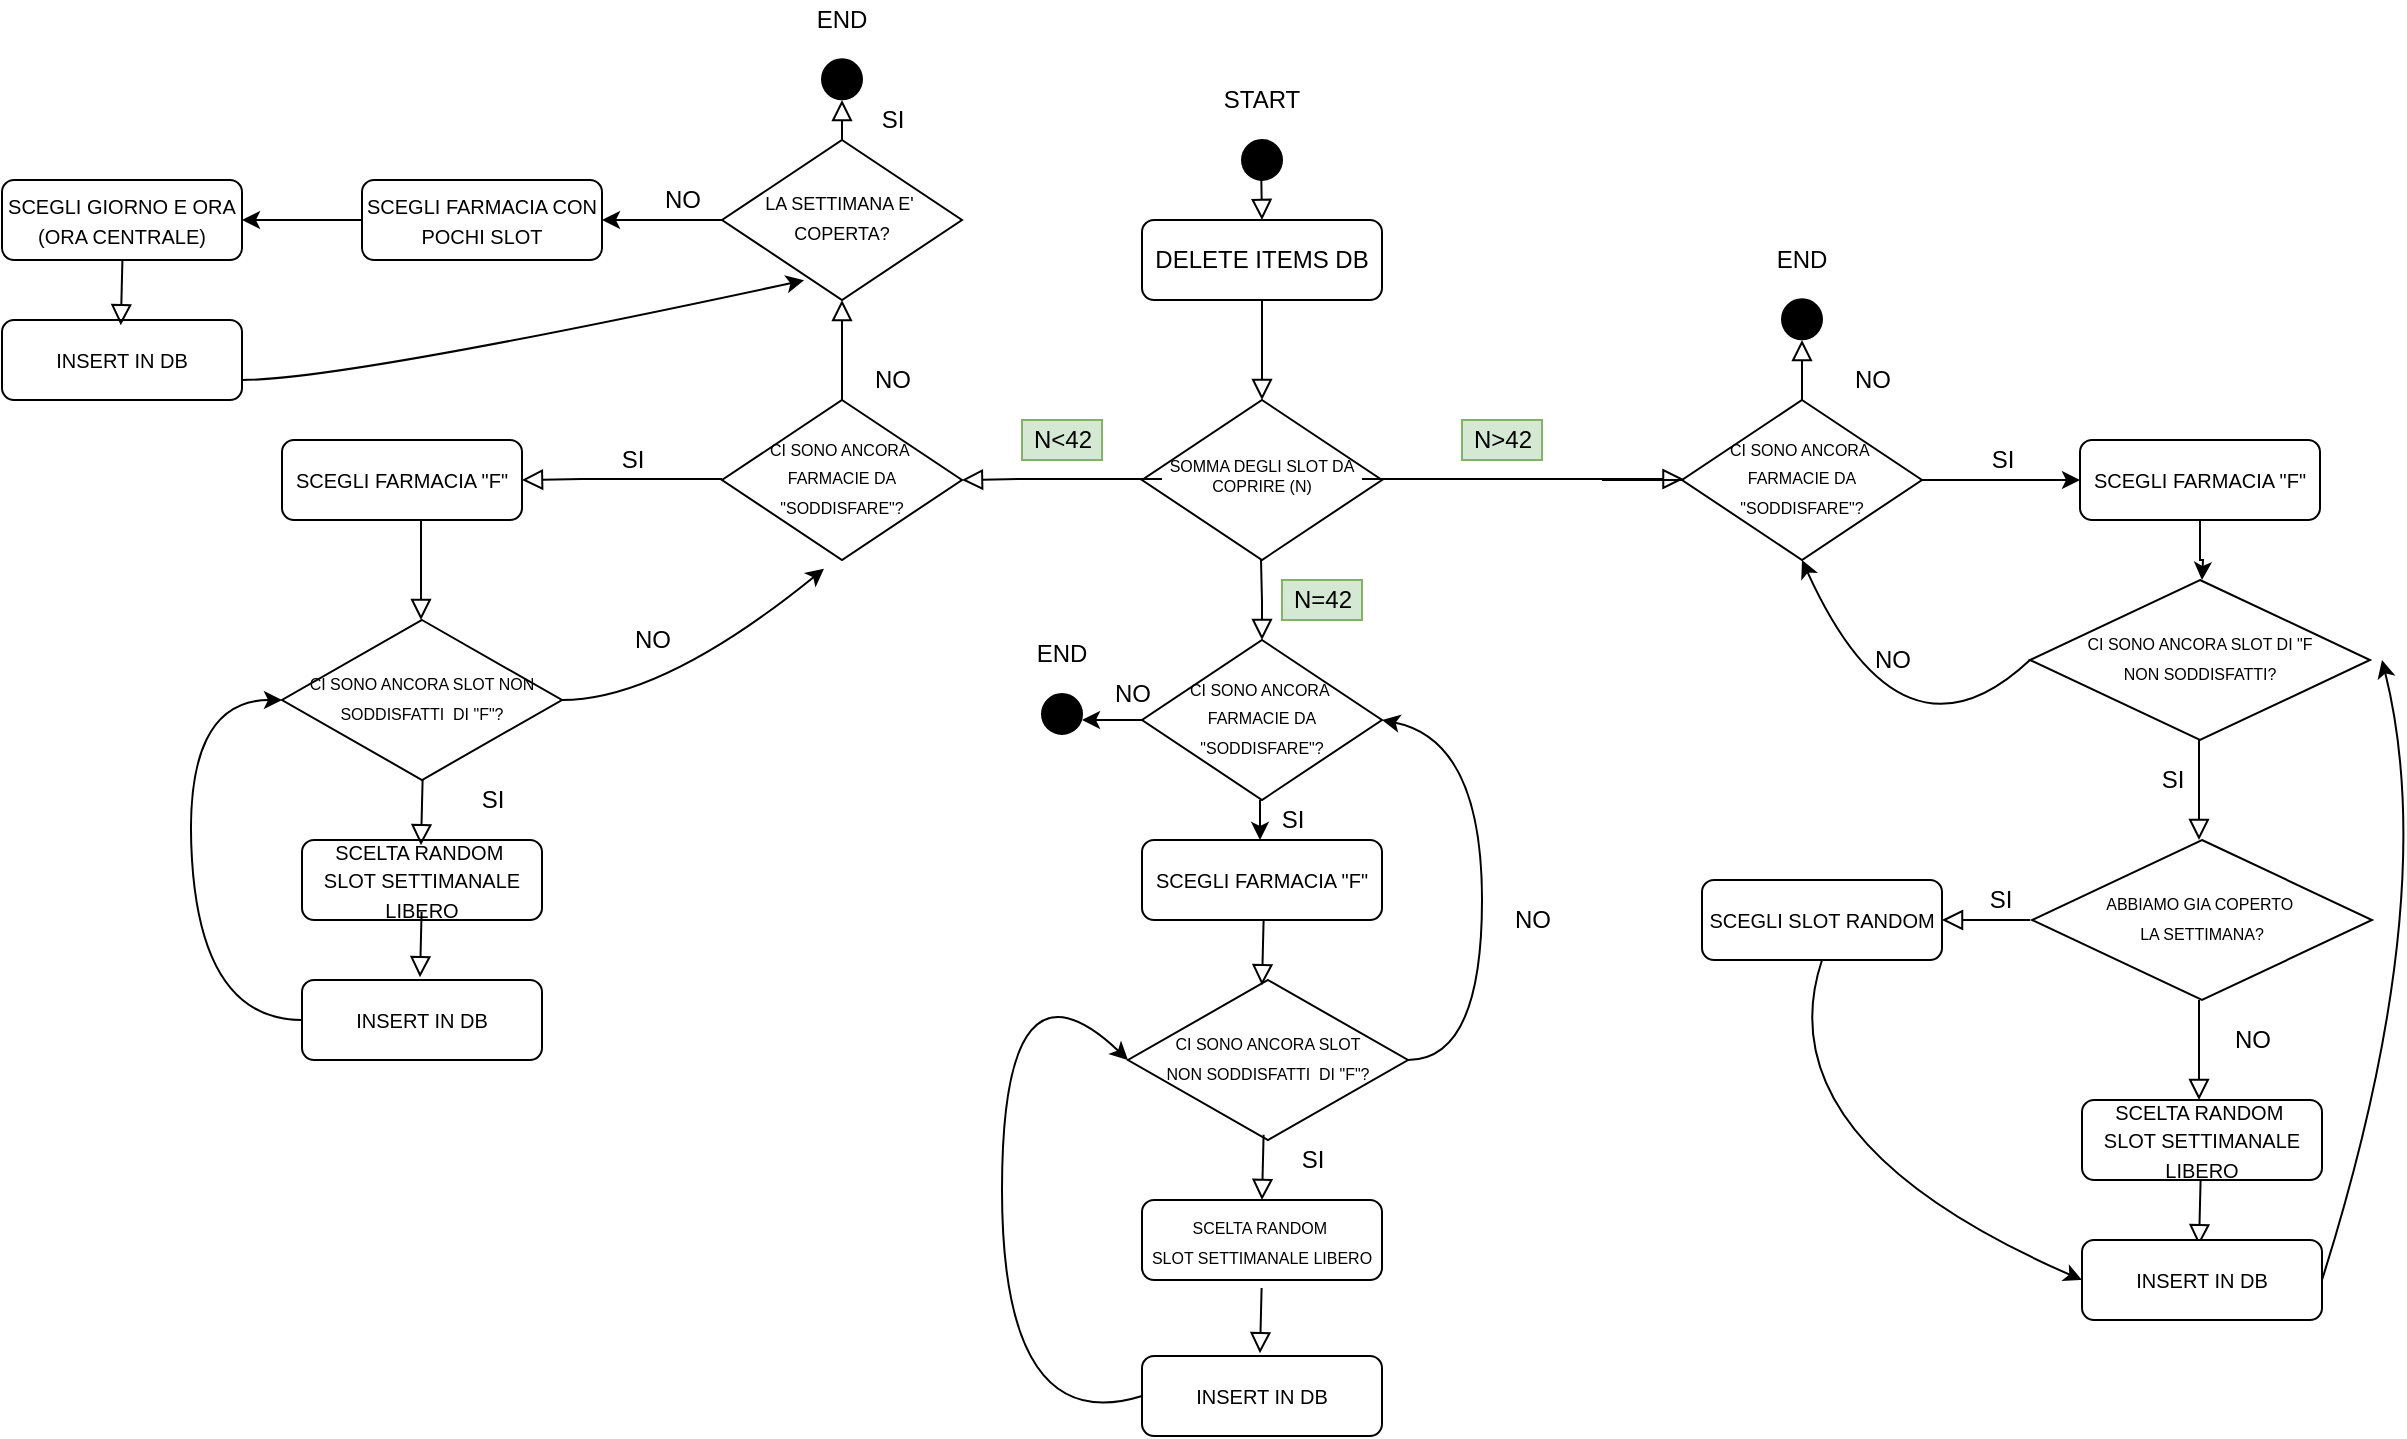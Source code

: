 <mxfile version="12.6.6" type="device"><diagram id="C5RBs43oDa-KdzZeNtuy" name="Page-1"><mxGraphModel dx="2274" dy="1871" grid="1" gridSize="10" guides="1" tooltips="1" connect="1" arrows="1" fold="1" page="1" pageScale="1" pageWidth="827" pageHeight="1169" math="0" shadow="0"><root><mxCell id="WIyWlLk6GJQsqaUBKTNV-0"/><mxCell id="WIyWlLk6GJQsqaUBKTNV-1" parent="WIyWlLk6GJQsqaUBKTNV-0"/><mxCell id="WIyWlLk6GJQsqaUBKTNV-2" value="" style="rounded=0;html=1;jettySize=auto;orthogonalLoop=1;fontSize=11;endArrow=block;endFill=0;endSize=8;strokeWidth=1;shadow=0;labelBackgroundColor=none;edgeStyle=orthogonalEdgeStyle;" parent="WIyWlLk6GJQsqaUBKTNV-1" source="WIyWlLk6GJQsqaUBKTNV-3" target="WIyWlLk6GJQsqaUBKTNV-6" edge="1"><mxGeometry relative="1" as="geometry"/></mxCell><mxCell id="WIyWlLk6GJQsqaUBKTNV-3" value="DELETE ITEMS DB" style="rounded=1;whiteSpace=wrap;html=1;fontSize=12;glass=0;strokeWidth=1;shadow=0;" parent="WIyWlLk6GJQsqaUBKTNV-1" vertex="1"><mxGeometry x="160" y="80" width="120" height="40" as="geometry"/></mxCell><mxCell id="WIyWlLk6GJQsqaUBKTNV-6" value="&lt;div style=&quot;font-size: 8px&quot;&gt;&lt;font style=&quot;font-size: 8px&quot;&gt;SOMMA DEGLI SLOT DA COPRIRE (N)&lt;/font&gt;&lt;/div&gt;" style="rhombus;whiteSpace=wrap;html=1;shadow=0;fontFamily=Helvetica;fontSize=12;align=center;strokeWidth=1;spacing=6;spacingTop=-4;" parent="WIyWlLk6GJQsqaUBKTNV-1" vertex="1"><mxGeometry x="160" y="170" width="120" height="80" as="geometry"/></mxCell><mxCell id="hpgA9pZ_cVR2Iztg95d0-1" value="" style="rounded=0;html=1;jettySize=auto;orthogonalLoop=1;fontSize=11;endArrow=block;endFill=0;endSize=8;strokeWidth=1;shadow=0;labelBackgroundColor=none;edgeStyle=orthogonalEdgeStyle;" parent="WIyWlLk6GJQsqaUBKTNV-1" edge="1"><mxGeometry relative="1" as="geometry"><mxPoint x="219.5" y="50" as="sourcePoint"/><mxPoint x="220" y="80" as="targetPoint"/></mxGeometry></mxCell><mxCell id="hpgA9pZ_cVR2Iztg95d0-7" value="N&amp;lt;42" style="text;html=1;align=center;verticalAlign=middle;resizable=0;points=[];autosize=1;fillColor=#d5e8d4;strokeColor=#82b366;" parent="WIyWlLk6GJQsqaUBKTNV-1" vertex="1"><mxGeometry x="100" y="180" width="40" height="20" as="geometry"/></mxCell><mxCell id="hpgA9pZ_cVR2Iztg95d0-9" value="" style="rounded=0;html=1;jettySize=auto;orthogonalLoop=1;fontSize=11;endArrow=block;endFill=0;endSize=8;strokeWidth=1;shadow=0;labelBackgroundColor=none;edgeStyle=orthogonalEdgeStyle;" parent="WIyWlLk6GJQsqaUBKTNV-1" edge="1" source="hpgA9pZ_cVR2Iztg95d0-41"><mxGeometry relative="1" as="geometry"><mxPoint x="270" y="209.5" as="sourcePoint"/><mxPoint x="510" y="210" as="targetPoint"/><Array as="points"><mxPoint x="390" y="210"/><mxPoint x="390" y="210"/></Array></mxGeometry></mxCell><mxCell id="hpgA9pZ_cVR2Iztg95d0-10" value="N&amp;gt;42" style="text;html=1;align=center;verticalAlign=middle;resizable=0;points=[];autosize=1;fillColor=#d5e8d4;strokeColor=#82b366;" parent="WIyWlLk6GJQsqaUBKTNV-1" vertex="1"><mxGeometry x="320" y="180" width="40" height="20" as="geometry"/></mxCell><mxCell id="hpgA9pZ_cVR2Iztg95d0-11" value="N=42" style="text;html=1;align=center;verticalAlign=middle;resizable=0;points=[];autosize=1;fillColor=#d5e8d4;strokeColor=#82b366;" parent="WIyWlLk6GJQsqaUBKTNV-1" vertex="1"><mxGeometry x="230" y="260" width="40" height="20" as="geometry"/></mxCell><mxCell id="hpgA9pZ_cVR2Iztg95d0-12" value="" style="rounded=0;html=1;jettySize=auto;orthogonalLoop=1;fontSize=11;endArrow=block;endFill=0;endSize=8;strokeWidth=1;shadow=0;labelBackgroundColor=none;edgeStyle=orthogonalEdgeStyle;entryX=0.5;entryY=0;entryDx=0;entryDy=0;" parent="WIyWlLk6GJQsqaUBKTNV-1" target="hpgA9pZ_cVR2Iztg95d0-13" edge="1"><mxGeometry relative="1" as="geometry"><mxPoint x="219.5" y="250" as="sourcePoint"/><mxPoint x="218.7" y="282.64" as="targetPoint"/></mxGeometry></mxCell><mxCell id="hpgA9pZ_cVR2Iztg95d0-111" value="" style="edgeStyle=orthogonalEdgeStyle;rounded=0;orthogonalLoop=1;jettySize=auto;html=1;" parent="WIyWlLk6GJQsqaUBKTNV-1" source="hpgA9pZ_cVR2Iztg95d0-13" edge="1"><mxGeometry relative="1" as="geometry"><mxPoint x="130" y="330" as="targetPoint"/></mxGeometry></mxCell><mxCell id="hpgA9pZ_cVR2Iztg95d0-13" value="&lt;font style=&quot;font-size: 8px&quot;&gt;CI SONO ANCORA&amp;nbsp;&lt;br&gt;FARMACIE DA &quot;SODDISFARE&quot;?&lt;br&gt;&lt;/font&gt;" style="rhombus;whiteSpace=wrap;html=1;shadow=0;fontFamily=Helvetica;fontSize=12;align=center;strokeWidth=1;spacing=6;spacingTop=-4;" parent="WIyWlLk6GJQsqaUBKTNV-1" vertex="1"><mxGeometry x="160" y="290" width="120" height="80" as="geometry"/></mxCell><mxCell id="hpgA9pZ_cVR2Iztg95d0-16" value="&lt;div&gt;&lt;font style=&quot;font-size: 8px&quot;&gt;CI SONO ANCORA SLOT&lt;/font&gt;&lt;/div&gt;&lt;div&gt;&lt;font style=&quot;font-size: 8px&quot;&gt; NON SODDISFATTI&amp;nbsp; DI &quot;F&quot;?&lt;/font&gt;&lt;/div&gt;" style="rhombus;whiteSpace=wrap;html=1;shadow=0;fontFamily=Helvetica;fontSize=12;align=center;strokeWidth=1;spacing=6;spacingTop=-4;" parent="WIyWlLk6GJQsqaUBKTNV-1" vertex="1"><mxGeometry x="153" y="460" width="140" height="80" as="geometry"/></mxCell><mxCell id="hpgA9pZ_cVR2Iztg95d0-18" value="&lt;font style=&quot;font-size: 8px&quot;&gt;SCELTA RANDOM&amp;nbsp;&lt;br&gt;SLOT SETTIMANALE LIBERO&lt;/font&gt;" style="rounded=1;whiteSpace=wrap;html=1;fontSize=12;glass=0;strokeWidth=1;shadow=0;" parent="WIyWlLk6GJQsqaUBKTNV-1" vertex="1"><mxGeometry x="160" y="570" width="120" height="40" as="geometry"/></mxCell><mxCell id="hpgA9pZ_cVR2Iztg95d0-20" value="" style="rounded=0;html=1;jettySize=auto;orthogonalLoop=1;fontSize=11;endArrow=block;endFill=0;endSize=8;strokeWidth=1;shadow=0;labelBackgroundColor=none;edgeStyle=orthogonalEdgeStyle;entryX=0.487;entryY=-0.092;entryDx=0;entryDy=0;entryPerimeter=0;" parent="WIyWlLk6GJQsqaUBKTNV-1" edge="1"><mxGeometry relative="1" as="geometry"><mxPoint x="220.8" y="430" as="sourcePoint"/><mxPoint x="220.0" y="462.64" as="targetPoint"/></mxGeometry></mxCell><mxCell id="hpgA9pZ_cVR2Iztg95d0-23" value="" style="rounded=0;html=1;jettySize=auto;orthogonalLoop=1;fontSize=11;endArrow=block;endFill=0;endSize=8;strokeWidth=1;shadow=0;labelBackgroundColor=none;edgeStyle=orthogonalEdgeStyle;entryX=0.487;entryY=-0.092;entryDx=0;entryDy=0;entryPerimeter=0;" parent="WIyWlLk6GJQsqaUBKTNV-1" edge="1"><mxGeometry relative="1" as="geometry"><mxPoint x="220.8" y="537.36" as="sourcePoint"/><mxPoint x="220" y="570" as="targetPoint"/></mxGeometry></mxCell><mxCell id="hpgA9pZ_cVR2Iztg95d0-24" value="" style="curved=1;endArrow=classic;html=1;entryX=0;entryY=0.5;entryDx=0;entryDy=0;exitX=0;exitY=0.5;exitDx=0;exitDy=0;" parent="WIyWlLk6GJQsqaUBKTNV-1" source="hpgA9pZ_cVR2Iztg95d0-26" target="hpgA9pZ_cVR2Iztg95d0-16" edge="1"><mxGeometry width="50" height="50" relative="1" as="geometry"><mxPoint x="80" y="630" as="sourcePoint"/><mxPoint x="-40" y="690" as="targetPoint"/><Array as="points"><mxPoint x="90" y="690"/><mxPoint x="90" y="440"/></Array></mxGeometry></mxCell><mxCell id="hpgA9pZ_cVR2Iztg95d0-25" value="" style="rounded=0;html=1;jettySize=auto;orthogonalLoop=1;fontSize=11;endArrow=block;endFill=0;endSize=8;strokeWidth=1;shadow=0;labelBackgroundColor=none;edgeStyle=orthogonalEdgeStyle;entryX=0.487;entryY=-0.092;entryDx=0;entryDy=0;entryPerimeter=0;" parent="WIyWlLk6GJQsqaUBKTNV-1" edge="1"><mxGeometry relative="1" as="geometry"><mxPoint x="219.8" y="614" as="sourcePoint"/><mxPoint x="219" y="646.64" as="targetPoint"/></mxGeometry></mxCell><mxCell id="hpgA9pZ_cVR2Iztg95d0-26" value="&lt;font style=&quot;font-size: 10px&quot;&gt;INSERT IN DB&lt;/font&gt;" style="rounded=1;whiteSpace=wrap;html=1;fontSize=12;glass=0;strokeWidth=1;shadow=0;" parent="WIyWlLk6GJQsqaUBKTNV-1" vertex="1"><mxGeometry x="160" y="648" width="120" height="40" as="geometry"/></mxCell><mxCell id="hpgA9pZ_cVR2Iztg95d0-29" value="SI" style="text;html=1;align=center;verticalAlign=middle;resizable=0;points=[];autosize=1;" parent="WIyWlLk6GJQsqaUBKTNV-1" vertex="1"><mxGeometry x="230" y="540" width="30" height="20" as="geometry"/></mxCell><mxCell id="hpgA9pZ_cVR2Iztg95d0-32" value="SI" style="text;html=1;align=center;verticalAlign=middle;resizable=0;points=[];autosize=1;" parent="WIyWlLk6GJQsqaUBKTNV-1" vertex="1"><mxGeometry x="220" y="370" width="30" height="20" as="geometry"/></mxCell><mxCell id="hpgA9pZ_cVR2Iztg95d0-33" value="" style="curved=1;endArrow=classic;html=1;entryX=1;entryY=0.5;entryDx=0;entryDy=0;exitX=1;exitY=0.5;exitDx=0;exitDy=0;" parent="WIyWlLk6GJQsqaUBKTNV-1" source="hpgA9pZ_cVR2Iztg95d0-16" target="hpgA9pZ_cVR2Iztg95d0-13" edge="1"><mxGeometry width="50" height="50" relative="1" as="geometry"><mxPoint x="265" y="440" as="sourcePoint"/><mxPoint x="315" y="390" as="targetPoint"/><Array as="points"><mxPoint x="330" y="500"/><mxPoint x="330" y="340"/></Array></mxGeometry></mxCell><mxCell id="hpgA9pZ_cVR2Iztg95d0-34" value="NO" style="text;html=1;align=center;verticalAlign=middle;resizable=0;points=[];autosize=1;" parent="WIyWlLk6GJQsqaUBKTNV-1" vertex="1"><mxGeometry x="340" y="420" width="30" height="20" as="geometry"/></mxCell><mxCell id="hpgA9pZ_cVR2Iztg95d0-44" value="&lt;font style=&quot;font-size: 10px&quot;&gt;SCEGLI FARMACIA &quot;F&quot;&lt;/font&gt;" style="rounded=1;whiteSpace=wrap;html=1;fontSize=12;glass=0;strokeWidth=1;shadow=0;" parent="WIyWlLk6GJQsqaUBKTNV-1" vertex="1"><mxGeometry x="160" y="390" width="120" height="40" as="geometry"/></mxCell><mxCell id="hpgA9pZ_cVR2Iztg95d0-46" value="" style="edgeStyle=orthogonalEdgeStyle;rounded=0;orthogonalLoop=1;jettySize=auto;html=1;" parent="WIyWlLk6GJQsqaUBKTNV-1" edge="1"><mxGeometry relative="1" as="geometry"><mxPoint x="219" y="370" as="sourcePoint"/><mxPoint x="219" y="390" as="targetPoint"/></mxGeometry></mxCell><mxCell id="hpgA9pZ_cVR2Iztg95d0-48" value="" style="edgeStyle=orthogonalEdgeStyle;rounded=0;orthogonalLoop=1;jettySize=auto;html=1;" parent="WIyWlLk6GJQsqaUBKTNV-1" source="hpgA9pZ_cVR2Iztg95d0-49" edge="1"><mxGeometry relative="1" as="geometry"><mxPoint x="690" y="260" as="targetPoint"/></mxGeometry></mxCell><mxCell id="hpgA9pZ_cVR2Iztg95d0-49" value="&lt;font style=&quot;font-size: 10px&quot;&gt;SCEGLI FARMACIA &quot;F&quot;&lt;/font&gt;" style="rounded=1;whiteSpace=wrap;html=1;fontSize=12;glass=0;strokeWidth=1;shadow=0;" parent="WIyWlLk6GJQsqaUBKTNV-1" vertex="1"><mxGeometry x="629" y="190" width="120" height="40" as="geometry"/></mxCell><mxCell id="hpgA9pZ_cVR2Iztg95d0-50" value="&lt;font style=&quot;font-size: 8px&quot;&gt;CI SONO ANCORA SLOT DI &quot;F&lt;br&gt;NON SODDISFATTI?&lt;br&gt;&lt;/font&gt;" style="rhombus;whiteSpace=wrap;html=1;shadow=0;fontFamily=Helvetica;fontSize=12;align=center;strokeWidth=1;spacing=6;spacingTop=-4;" parent="WIyWlLk6GJQsqaUBKTNV-1" vertex="1"><mxGeometry x="604" y="260" width="170" height="80" as="geometry"/></mxCell><mxCell id="hpgA9pZ_cVR2Iztg95d0-51" value="NO" style="text;html=1;align=center;verticalAlign=middle;resizable=0;points=[];autosize=1;" parent="WIyWlLk6GJQsqaUBKTNV-1" vertex="1"><mxGeometry x="510" y="150" width="30" height="20" as="geometry"/></mxCell><mxCell id="hpgA9pZ_cVR2Iztg95d0-53" value="" style="rounded=0;html=1;jettySize=auto;orthogonalLoop=1;fontSize=11;endArrow=block;endFill=0;endSize=8;strokeWidth=1;shadow=0;labelBackgroundColor=none;edgeStyle=orthogonalEdgeStyle;entryX=0.5;entryY=1;entryDx=0;entryDy=0;" parent="WIyWlLk6GJQsqaUBKTNV-1" edge="1"><mxGeometry relative="1" as="geometry"><mxPoint x="490" y="170" as="sourcePoint"/><mxPoint x="490.0" y="140" as="targetPoint"/></mxGeometry></mxCell><mxCell id="hpgA9pZ_cVR2Iztg95d0-57" value="&lt;span style=&quot;color: rgba(0 , 0 , 0 , 0) ; font-family: monospace ; font-size: 0px&quot;&gt;%3CmxGraphModel%3E%3Croot%3E%3CmxCell%20id%3D%220%22%2F%3E%3CmxCell%20id%3D%221%22%20parent%3D%220%22%2F%3E%3CmxCell%20id%3D%222%22%20value%3D%22%22%20style%3D%22rounded%3D0%3Bhtml%3D1%3BjettySize%3Dauto%3BorthogonalLoop%3D1%3BfontSize%3D11%3BendArrow%3Dblock%3BendFill%3D0%3BendSize%3D8%3BstrokeWidth%3D1%3Bshadow%3D0%3BlabelBackgroundColor%3Dnone%3BedgeStyle%3DorthogonalEdgeStyle%3B%22%20edge%3D%221%22%20parent%3D%221%22%3E%3CmxGeometry%20relative%3D%221%22%20as%3D%22geometry%22%3E%3CmxPoint%20x%3D%22220%22%20y%3D%22120%22%20as%3D%22sourcePoint%22%2F%3E%3CmxPoint%20x%3D%22220%22%20y%3D%22170%22%20as%3D%22targetPoint%22%2F%3E%3C%2FmxGeometry%3E%3C%2FmxCell%3E%3C%2Froot%3E%3C%2FmxGraphModel%3E&lt;/span&gt;" style="text;html=1;align=center;verticalAlign=middle;resizable=0;points=[];autosize=1;" parent="WIyWlLk6GJQsqaUBKTNV-1" vertex="1"><mxGeometry x="415" y="317" width="20" height="20" as="geometry"/></mxCell><mxCell id="hpgA9pZ_cVR2Iztg95d0-58" value="" style="rounded=0;html=1;jettySize=auto;orthogonalLoop=1;fontSize=11;endArrow=block;endFill=0;endSize=8;strokeWidth=1;shadow=0;labelBackgroundColor=none;edgeStyle=orthogonalEdgeStyle;" parent="WIyWlLk6GJQsqaUBKTNV-1" edge="1"><mxGeometry relative="1" as="geometry"><mxPoint x="688.5" y="340" as="sourcePoint"/><mxPoint x="688.5" y="390" as="targetPoint"/></mxGeometry></mxCell><mxCell id="hpgA9pZ_cVR2Iztg95d0-59" value="" style="curved=1;endArrow=classic;html=1;exitX=0;exitY=0.5;exitDx=0;exitDy=0;entryX=0.5;entryY=1;entryDx=0;entryDy=0;" parent="WIyWlLk6GJQsqaUBKTNV-1" source="hpgA9pZ_cVR2Iztg95d0-50" target="hpgA9pZ_cVR2Iztg95d0-41" edge="1"><mxGeometry width="50" height="50" relative="1" as="geometry"><mxPoint x="540" y="410" as="sourcePoint"/><mxPoint x="590" y="360" as="targetPoint"/><Array as="points"><mxPoint x="540" y="360"/></Array></mxGeometry></mxCell><mxCell id="hpgA9pZ_cVR2Iztg95d0-60" value="NO" style="text;html=1;align=center;verticalAlign=middle;resizable=0;points=[];autosize=1;" parent="WIyWlLk6GJQsqaUBKTNV-1" vertex="1"><mxGeometry x="520" y="290" width="30" height="20" as="geometry"/></mxCell><mxCell id="hpgA9pZ_cVR2Iztg95d0-61" value="SI" style="text;html=1;align=center;verticalAlign=middle;resizable=0;points=[];autosize=1;" parent="WIyWlLk6GJQsqaUBKTNV-1" vertex="1"><mxGeometry x="660" y="350" width="30" height="20" as="geometry"/></mxCell><mxCell id="hpgA9pZ_cVR2Iztg95d0-62" value="&lt;font style=&quot;font-size: 8px&quot;&gt;ABBIAMO GIA COPERTO&amp;nbsp;&lt;br&gt;LA SETTIMANA?&lt;br&gt;&lt;/font&gt;" style="rhombus;whiteSpace=wrap;html=1;shadow=0;fontFamily=Helvetica;fontSize=12;align=center;strokeWidth=1;spacing=6;spacingTop=-4;" parent="WIyWlLk6GJQsqaUBKTNV-1" vertex="1"><mxGeometry x="605" y="390" width="170" height="80" as="geometry"/></mxCell><mxCell id="hpgA9pZ_cVR2Iztg95d0-63" value="" style="rounded=0;html=1;jettySize=auto;orthogonalLoop=1;fontSize=11;endArrow=block;endFill=0;endSize=8;strokeWidth=1;shadow=0;labelBackgroundColor=none;edgeStyle=orthogonalEdgeStyle;" parent="WIyWlLk6GJQsqaUBKTNV-1" edge="1"><mxGeometry relative="1" as="geometry"><mxPoint x="688.5" y="470" as="sourcePoint"/><mxPoint x="688.5" y="520" as="targetPoint"/></mxGeometry></mxCell><mxCell id="hpgA9pZ_cVR2Iztg95d0-64" value="NO" style="text;html=1;align=center;verticalAlign=middle;resizable=0;points=[];autosize=1;" parent="WIyWlLk6GJQsqaUBKTNV-1" vertex="1"><mxGeometry x="700" y="480" width="30" height="20" as="geometry"/></mxCell><mxCell id="hpgA9pZ_cVR2Iztg95d0-65" value="&lt;font style=&quot;font-size: 10px&quot;&gt;SCELTA RANDOM&amp;nbsp;&lt;br&gt;SLOT SETTIMANALE LIBERO&lt;/font&gt;" style="rounded=1;whiteSpace=wrap;html=1;fontSize=12;glass=0;strokeWidth=1;shadow=0;" parent="WIyWlLk6GJQsqaUBKTNV-1" vertex="1"><mxGeometry x="630" y="520" width="120" height="40" as="geometry"/></mxCell><mxCell id="hpgA9pZ_cVR2Iztg95d0-66" value="" style="rounded=0;html=1;jettySize=auto;orthogonalLoop=1;fontSize=11;endArrow=block;endFill=0;endSize=8;strokeWidth=1;shadow=0;labelBackgroundColor=none;edgeStyle=orthogonalEdgeStyle;entryX=0.487;entryY=-0.092;entryDx=0;entryDy=0;entryPerimeter=0;" parent="WIyWlLk6GJQsqaUBKTNV-1" edge="1"><mxGeometry relative="1" as="geometry"><mxPoint x="689.3" y="560" as="sourcePoint"/><mxPoint x="688.5" y="592.64" as="targetPoint"/></mxGeometry></mxCell><mxCell id="hpgA9pZ_cVR2Iztg95d0-67" value="&lt;font style=&quot;font-size: 10px&quot;&gt;INSERT IN DB&lt;/font&gt;" style="rounded=1;whiteSpace=wrap;html=1;fontSize=12;glass=0;strokeWidth=1;shadow=0;" parent="WIyWlLk6GJQsqaUBKTNV-1" vertex="1"><mxGeometry x="630" y="590" width="120" height="40" as="geometry"/></mxCell><mxCell id="hpgA9pZ_cVR2Iztg95d0-68" value="" style="curved=1;endArrow=classic;html=1;exitX=1;exitY=0.5;exitDx=0;exitDy=0;" parent="WIyWlLk6GJQsqaUBKTNV-1" source="hpgA9pZ_cVR2Iztg95d0-67" edge="1"><mxGeometry width="50" height="50" relative="1" as="geometry"><mxPoint x="810" y="470" as="sourcePoint"/><mxPoint x="780" y="300" as="targetPoint"/><Array as="points"><mxPoint x="810" y="420"/></Array></mxGeometry></mxCell><mxCell id="hpgA9pZ_cVR2Iztg95d0-69" value="" style="rounded=0;html=1;jettySize=auto;orthogonalLoop=1;fontSize=11;endArrow=block;endFill=0;endSize=8;strokeWidth=1;shadow=0;labelBackgroundColor=none;edgeStyle=orthogonalEdgeStyle;" parent="WIyWlLk6GJQsqaUBKTNV-1" edge="1"><mxGeometry relative="1" as="geometry"><mxPoint x="604" y="430" as="sourcePoint"/><mxPoint x="560" y="430" as="targetPoint"/></mxGeometry></mxCell><mxCell id="hpgA9pZ_cVR2Iztg95d0-70" value="SI" style="text;html=1;align=center;verticalAlign=middle;resizable=0;points=[];autosize=1;" parent="WIyWlLk6GJQsqaUBKTNV-1" vertex="1"><mxGeometry x="574" y="410" width="30" height="20" as="geometry"/></mxCell><mxCell id="hpgA9pZ_cVR2Iztg95d0-71" value="&lt;font style=&quot;font-size: 10px&quot;&gt;SCEGLI SLOT RANDOM&lt;/font&gt;" style="rounded=1;whiteSpace=wrap;html=1;fontSize=12;glass=0;strokeWidth=1;shadow=0;" parent="WIyWlLk6GJQsqaUBKTNV-1" vertex="1"><mxGeometry x="440" y="410" width="120" height="40" as="geometry"/></mxCell><mxCell id="hpgA9pZ_cVR2Iztg95d0-72" value="" style="curved=1;endArrow=classic;html=1;entryX=0;entryY=0.5;entryDx=0;entryDy=0;exitX=0.5;exitY=1;exitDx=0;exitDy=0;" parent="WIyWlLk6GJQsqaUBKTNV-1" source="hpgA9pZ_cVR2Iztg95d0-71" target="hpgA9pZ_cVR2Iztg95d0-67" edge="1"><mxGeometry width="50" height="50" relative="1" as="geometry"><mxPoint x="520" y="550" as="sourcePoint"/><mxPoint x="570" y="500" as="targetPoint"/><Array as="points"><mxPoint x="470" y="540"/></Array></mxGeometry></mxCell><mxCell id="hpgA9pZ_cVR2Iztg95d0-73" value="" style="rounded=0;html=1;jettySize=auto;orthogonalLoop=1;fontSize=11;endArrow=block;endFill=0;endSize=8;strokeWidth=1;shadow=0;labelBackgroundColor=none;edgeStyle=orthogonalEdgeStyle;" parent="WIyWlLk6GJQsqaUBKTNV-1" edge="1"><mxGeometry relative="1" as="geometry"><mxPoint x="170" y="209.5" as="sourcePoint"/><mxPoint x="70" y="210" as="targetPoint"/><Array as="points"><mxPoint x="100" y="210"/><mxPoint x="100" y="210"/></Array></mxGeometry></mxCell><mxCell id="hpgA9pZ_cVR2Iztg95d0-74" value="&lt;font style=&quot;font-size: 8px&quot;&gt;CI SONO ANCORA&amp;nbsp;&lt;br&gt;FARMACIE DA &quot;SODDISFARE&quot;?&lt;br&gt;&lt;/font&gt;" style="rhombus;whiteSpace=wrap;html=1;shadow=0;fontFamily=Helvetica;fontSize=12;align=center;strokeWidth=1;spacing=6;spacingTop=-4;" parent="WIyWlLk6GJQsqaUBKTNV-1" vertex="1"><mxGeometry x="-50" y="170" width="120" height="80" as="geometry"/></mxCell><mxCell id="hpgA9pZ_cVR2Iztg95d0-80" value="" style="rounded=0;html=1;jettySize=auto;orthogonalLoop=1;fontSize=11;endArrow=block;endFill=0;endSize=8;strokeWidth=1;shadow=0;labelBackgroundColor=none;edgeStyle=orthogonalEdgeStyle;entryX=0.5;entryY=1;entryDx=0;entryDy=0;exitX=0.5;exitY=0;exitDx=0;exitDy=0;" parent="WIyWlLk6GJQsqaUBKTNV-1" source="hpgA9pZ_cVR2Iztg95d0-74" target="hpgA9pZ_cVR2Iztg95d0-103" edge="1"><mxGeometry relative="1" as="geometry"><mxPoint x="9.8" y="163.68" as="sourcePoint"/><mxPoint x="9.5" y="130" as="targetPoint"/></mxGeometry></mxCell><mxCell id="hpgA9pZ_cVR2Iztg95d0-81" value="NO" style="text;html=1;align=center;verticalAlign=middle;resizable=0;points=[];autosize=1;" parent="WIyWlLk6GJQsqaUBKTNV-1" vertex="1"><mxGeometry x="20" y="150" width="30" height="20" as="geometry"/></mxCell><mxCell id="hpgA9pZ_cVR2Iztg95d0-85" value="" style="endArrow=classic;html=1;entryX=0;entryY=0.5;entryDx=0;entryDy=0;exitX=1;exitY=0.5;exitDx=0;exitDy=0;" parent="WIyWlLk6GJQsqaUBKTNV-1" target="hpgA9pZ_cVR2Iztg95d0-49" edge="1" source="hpgA9pZ_cVR2Iztg95d0-41"><mxGeometry width="50" height="50" relative="1" as="geometry"><mxPoint x="625" y="215" as="sourcePoint"/><mxPoint x="675" y="165" as="targetPoint"/></mxGeometry></mxCell><mxCell id="hpgA9pZ_cVR2Iztg95d0-86" value="SI" style="text;html=1;align=center;verticalAlign=middle;resizable=0;points=[];autosize=1;" parent="WIyWlLk6GJQsqaUBKTNV-1" vertex="1"><mxGeometry x="575" y="190" width="30" height="20" as="geometry"/></mxCell><mxCell id="hpgA9pZ_cVR2Iztg95d0-87" value="" style="rounded=0;html=1;jettySize=auto;orthogonalLoop=1;fontSize=11;endArrow=block;endFill=0;endSize=8;strokeWidth=1;shadow=0;labelBackgroundColor=none;edgeStyle=orthogonalEdgeStyle;" parent="WIyWlLk6GJQsqaUBKTNV-1" edge="1"><mxGeometry relative="1" as="geometry"><mxPoint x="-50" y="209.5" as="sourcePoint"/><mxPoint x="-150" y="210" as="targetPoint"/><Array as="points"><mxPoint x="-120" y="210"/><mxPoint x="-120" y="210"/></Array></mxGeometry></mxCell><mxCell id="hpgA9pZ_cVR2Iztg95d0-88" value="SI" style="text;html=1;align=center;verticalAlign=middle;resizable=0;points=[];autosize=1;" parent="WIyWlLk6GJQsqaUBKTNV-1" vertex="1"><mxGeometry x="-110" y="190" width="30" height="20" as="geometry"/></mxCell><mxCell id="hpgA9pZ_cVR2Iztg95d0-89" value="&lt;font style=&quot;font-size: 10px&quot;&gt;SCEGLI FARMACIA &quot;F&quot;&lt;/font&gt;" style="rounded=1;whiteSpace=wrap;html=1;fontSize=12;glass=0;strokeWidth=1;shadow=0;" parent="WIyWlLk6GJQsqaUBKTNV-1" vertex="1"><mxGeometry x="-270" y="190" width="120" height="40" as="geometry"/></mxCell><mxCell id="hpgA9pZ_cVR2Iztg95d0-90" value="&lt;font style=&quot;font-size: 8px&quot;&gt;CI SONO ANCORA SLOT NON SODDISFATTI&amp;nbsp; DI &quot;F&quot;?&lt;br&gt;&lt;/font&gt;" style="rhombus;whiteSpace=wrap;html=1;shadow=0;fontFamily=Helvetica;fontSize=12;align=center;strokeWidth=1;spacing=6;spacingTop=-4;" parent="WIyWlLk6GJQsqaUBKTNV-1" vertex="1"><mxGeometry x="-270" y="280" width="140" height="80" as="geometry"/></mxCell><mxCell id="hpgA9pZ_cVR2Iztg95d0-94" value="" style="rounded=0;html=1;jettySize=auto;orthogonalLoop=1;fontSize=11;endArrow=block;endFill=0;endSize=8;strokeWidth=1;shadow=0;labelBackgroundColor=none;edgeStyle=orthogonalEdgeStyle;" parent="WIyWlLk6GJQsqaUBKTNV-1" edge="1"><mxGeometry relative="1" as="geometry"><mxPoint x="-200.5" y="230" as="sourcePoint"/><mxPoint x="-200.5" y="280" as="targetPoint"/></mxGeometry></mxCell><mxCell id="hpgA9pZ_cVR2Iztg95d0-95" value="&lt;font style=&quot;font-size: 10px&quot;&gt;SCELTA RANDOM&amp;nbsp;&lt;br&gt;SLOT SETTIMANALE LIBERO&lt;/font&gt;" style="rounded=1;whiteSpace=wrap;html=1;fontSize=12;glass=0;strokeWidth=1;shadow=0;" parent="WIyWlLk6GJQsqaUBKTNV-1" vertex="1"><mxGeometry x="-260" y="390" width="120" height="40" as="geometry"/></mxCell><mxCell id="hpgA9pZ_cVR2Iztg95d0-96" value="" style="rounded=0;html=1;jettySize=auto;orthogonalLoop=1;fontSize=11;endArrow=block;endFill=0;endSize=8;strokeWidth=1;shadow=0;labelBackgroundColor=none;edgeStyle=orthogonalEdgeStyle;entryX=0.487;entryY=-0.092;entryDx=0;entryDy=0;entryPerimeter=0;" parent="WIyWlLk6GJQsqaUBKTNV-1" edge="1"><mxGeometry relative="1" as="geometry"><mxPoint x="-200.2" y="426" as="sourcePoint"/><mxPoint x="-201" y="458.64" as="targetPoint"/></mxGeometry></mxCell><mxCell id="hpgA9pZ_cVR2Iztg95d0-97" value="&lt;font style=&quot;font-size: 10px&quot;&gt;INSERT IN DB&lt;/font&gt;" style="rounded=1;whiteSpace=wrap;html=1;fontSize=12;glass=0;strokeWidth=1;shadow=0;" parent="WIyWlLk6GJQsqaUBKTNV-1" vertex="1"><mxGeometry x="-260" y="460" width="120" height="40" as="geometry"/></mxCell><mxCell id="hpgA9pZ_cVR2Iztg95d0-98" value="" style="rounded=0;html=1;jettySize=auto;orthogonalLoop=1;fontSize=11;endArrow=block;endFill=0;endSize=8;strokeWidth=1;shadow=0;labelBackgroundColor=none;edgeStyle=orthogonalEdgeStyle;entryX=0.487;entryY=-0.092;entryDx=0;entryDy=0;entryPerimeter=0;" parent="WIyWlLk6GJQsqaUBKTNV-1" edge="1"><mxGeometry relative="1" as="geometry"><mxPoint x="-199.7" y="360" as="sourcePoint"/><mxPoint x="-200.5" y="392.64" as="targetPoint"/></mxGeometry></mxCell><mxCell id="hpgA9pZ_cVR2Iztg95d0-99" value="SI" style="text;html=1;align=center;verticalAlign=middle;resizable=0;points=[];autosize=1;" parent="WIyWlLk6GJQsqaUBKTNV-1" vertex="1"><mxGeometry x="-180" y="360" width="30" height="20" as="geometry"/></mxCell><mxCell id="hpgA9pZ_cVR2Iztg95d0-100" value="" style="curved=1;endArrow=classic;html=1;entryX=0.425;entryY=1.054;entryDx=0;entryDy=0;entryPerimeter=0;" parent="WIyWlLk6GJQsqaUBKTNV-1" target="hpgA9pZ_cVR2Iztg95d0-74" edge="1"><mxGeometry width="50" height="50" relative="1" as="geometry"><mxPoint x="-130" y="320" as="sourcePoint"/><mxPoint x="-80" y="270" as="targetPoint"/><Array as="points"><mxPoint x="-80" y="320"/></Array></mxGeometry></mxCell><mxCell id="hpgA9pZ_cVR2Iztg95d0-101" value="NO" style="text;html=1;align=center;verticalAlign=middle;resizable=0;points=[];autosize=1;" parent="WIyWlLk6GJQsqaUBKTNV-1" vertex="1"><mxGeometry x="-100" y="280" width="30" height="20" as="geometry"/></mxCell><mxCell id="hpgA9pZ_cVR2Iztg95d0-102" value="" style="curved=1;endArrow=classic;html=1;exitX=0;exitY=0.5;exitDx=0;exitDy=0;" parent="WIyWlLk6GJQsqaUBKTNV-1" source="hpgA9pZ_cVR2Iztg95d0-97" edge="1"><mxGeometry width="50" height="50" relative="1" as="geometry"><mxPoint x="-320" y="370" as="sourcePoint"/><mxPoint x="-270" y="320" as="targetPoint"/><Array as="points"><mxPoint x="-310" y="480"/><mxPoint x="-320" y="320"/></Array></mxGeometry></mxCell><mxCell id="hpgA9pZ_cVR2Iztg95d0-103" value="&lt;font style=&quot;font-size: 9px&quot;&gt;LA SETTIMANA E'&amp;nbsp;&lt;br&gt;COPERTA?&lt;br&gt;&lt;/font&gt;" style="rhombus;whiteSpace=wrap;html=1;shadow=0;fontFamily=Helvetica;fontSize=12;align=center;strokeWidth=1;spacing=6;spacingTop=-4;" parent="WIyWlLk6GJQsqaUBKTNV-1" vertex="1"><mxGeometry x="-50" y="40" width="120" height="80" as="geometry"/></mxCell><mxCell id="hpgA9pZ_cVR2Iztg95d0-107" value="" style="rounded=0;html=1;jettySize=auto;orthogonalLoop=1;fontSize=11;endArrow=block;endFill=0;endSize=8;strokeWidth=1;shadow=0;labelBackgroundColor=none;edgeStyle=orthogonalEdgeStyle;" parent="WIyWlLk6GJQsqaUBKTNV-1" edge="1"><mxGeometry relative="1" as="geometry"><mxPoint x="10" y="40" as="sourcePoint"/><mxPoint x="10" y="20" as="targetPoint"/></mxGeometry></mxCell><mxCell id="hpgA9pZ_cVR2Iztg95d0-108" value="SI" style="text;html=1;align=center;verticalAlign=middle;resizable=0;points=[];autosize=1;" parent="WIyWlLk6GJQsqaUBKTNV-1" vertex="1"><mxGeometry x="20" y="20" width="30" height="20" as="geometry"/></mxCell><mxCell id="hpgA9pZ_cVR2Iztg95d0-109" value="&lt;font style=&quot;font-size: 10px&quot;&gt;SCEGLI FARMACIA CON POCHI SLOT&lt;/font&gt;" style="rounded=1;whiteSpace=wrap;html=1;fontSize=12;glass=0;strokeWidth=1;shadow=0;" parent="WIyWlLk6GJQsqaUBKTNV-1" vertex="1"><mxGeometry x="-230" y="60" width="120" height="40" as="geometry"/></mxCell><mxCell id="hpgA9pZ_cVR2Iztg95d0-113" value="NO" style="text;html=1;align=center;verticalAlign=middle;resizable=0;points=[];autosize=1;" parent="WIyWlLk6GJQsqaUBKTNV-1" vertex="1"><mxGeometry x="-85" y="60" width="30" height="20" as="geometry"/></mxCell><mxCell id="hpgA9pZ_cVR2Iztg95d0-115" value="" style="endArrow=classic;html=1;entryX=1;entryY=0.5;entryDx=0;entryDy=0;" parent="WIyWlLk6GJQsqaUBKTNV-1" target="hpgA9pZ_cVR2Iztg95d0-109" edge="1"><mxGeometry width="50" height="50" relative="1" as="geometry"><mxPoint x="-50" y="80" as="sourcePoint"/><mxPoint x="-5" y="35" as="targetPoint"/></mxGeometry></mxCell><mxCell id="hpgA9pZ_cVR2Iztg95d0-116" value="" style="endArrow=classic;html=1;entryX=1;entryY=0.5;entryDx=0;entryDy=0;" parent="WIyWlLk6GJQsqaUBKTNV-1" edge="1"><mxGeometry width="50" height="50" relative="1" as="geometry"><mxPoint x="-230" y="80" as="sourcePoint"/><mxPoint x="-290" y="80" as="targetPoint"/></mxGeometry></mxCell><mxCell id="hpgA9pZ_cVR2Iztg95d0-117" value="&lt;font style=&quot;font-size: 10px&quot;&gt;SCEGLI GIORNO E ORA (ORA CENTRALE)&lt;/font&gt;" style="rounded=1;whiteSpace=wrap;html=1;fontSize=12;glass=0;strokeWidth=1;shadow=0;" parent="WIyWlLk6GJQsqaUBKTNV-1" vertex="1"><mxGeometry x="-410" y="60" width="120" height="40" as="geometry"/></mxCell><mxCell id="hpgA9pZ_cVR2Iztg95d0-118" value="&lt;font style=&quot;font-size: 10px&quot;&gt;INSERT IN DB&lt;/font&gt;" style="rounded=1;whiteSpace=wrap;html=1;fontSize=12;glass=0;strokeWidth=1;shadow=0;" parent="WIyWlLk6GJQsqaUBKTNV-1" vertex="1"><mxGeometry x="-410" y="130" width="120" height="40" as="geometry"/></mxCell><mxCell id="hpgA9pZ_cVR2Iztg95d0-120" value="" style="rounded=0;html=1;jettySize=auto;orthogonalLoop=1;fontSize=11;endArrow=block;endFill=0;endSize=8;strokeWidth=1;shadow=0;labelBackgroundColor=none;edgeStyle=orthogonalEdgeStyle;entryX=0.487;entryY=-0.092;entryDx=0;entryDy=0;entryPerimeter=0;" parent="WIyWlLk6GJQsqaUBKTNV-1" edge="1"><mxGeometry relative="1" as="geometry"><mxPoint x="-349.79" y="100" as="sourcePoint"/><mxPoint x="-350.59" y="132.64" as="targetPoint"/></mxGeometry></mxCell><mxCell id="hpgA9pZ_cVR2Iztg95d0-121" value="" style="curved=1;endArrow=classic;html=1;entryX=0.342;entryY=0.877;entryDx=0;entryDy=0;entryPerimeter=0;" parent="WIyWlLk6GJQsqaUBKTNV-1" target="hpgA9pZ_cVR2Iztg95d0-103" edge="1"><mxGeometry width="50" height="50" relative="1" as="geometry"><mxPoint x="-290" y="160" as="sourcePoint"/><mxPoint x="-240" y="110" as="targetPoint"/><Array as="points"><mxPoint x="-240" y="160"/></Array></mxGeometry></mxCell><mxCell id="I3ZMeytsKDlEgoFEwKsB-0" value="" style="ellipse;whiteSpace=wrap;html=1;aspect=fixed;fillColor=#000000;" parent="WIyWlLk6GJQsqaUBKTNV-1" vertex="1"><mxGeometry x="210" y="40" width="20" height="20" as="geometry"/></mxCell><mxCell id="I3ZMeytsKDlEgoFEwKsB-1" value="START" style="text;html=1;strokeColor=none;fillColor=none;align=center;verticalAlign=middle;whiteSpace=wrap;rounded=0;" parent="WIyWlLk6GJQsqaUBKTNV-1" vertex="1"><mxGeometry x="200" y="10" width="40" height="20" as="geometry"/></mxCell><mxCell id="I3ZMeytsKDlEgoFEwKsB-2" value="" style="ellipse;whiteSpace=wrap;html=1;aspect=fixed;fillColor=#000000;" parent="WIyWlLk6GJQsqaUBKTNV-1" vertex="1"><mxGeometry x="110" y="317.0" width="20" height="20" as="geometry"/></mxCell><mxCell id="I3ZMeytsKDlEgoFEwKsB-3" value="END" style="text;html=1;strokeColor=none;fillColor=none;align=center;verticalAlign=middle;whiteSpace=wrap;rounded=0;" parent="WIyWlLk6GJQsqaUBKTNV-1" vertex="1"><mxGeometry x="100" y="287" width="40" height="20" as="geometry"/></mxCell><mxCell id="hpgA9pZ_cVR2Iztg95d0-36" value="NO" style="text;html=1;align=center;verticalAlign=middle;resizable=0;points=[];autosize=1;" parent="WIyWlLk6GJQsqaUBKTNV-1" vertex="1"><mxGeometry x="140" y="307" width="30" height="20" as="geometry"/></mxCell><mxCell id="I3ZMeytsKDlEgoFEwKsB-8" value="" style="ellipse;whiteSpace=wrap;html=1;aspect=fixed;fillColor=#000000;" parent="WIyWlLk6GJQsqaUBKTNV-1" vertex="1"><mxGeometry y="-0.33" width="20" height="20" as="geometry"/></mxCell><mxCell id="I3ZMeytsKDlEgoFEwKsB-9" value="END" style="text;html=1;strokeColor=none;fillColor=none;align=center;verticalAlign=middle;whiteSpace=wrap;rounded=0;" parent="WIyWlLk6GJQsqaUBKTNV-1" vertex="1"><mxGeometry x="-10" y="-30" width="40" height="20" as="geometry"/></mxCell><mxCell id="I3ZMeytsKDlEgoFEwKsB-10" value="" style="ellipse;whiteSpace=wrap;html=1;aspect=fixed;fillColor=#000000;" parent="WIyWlLk6GJQsqaUBKTNV-1" vertex="1"><mxGeometry x="480" y="119.67" width="20" height="20" as="geometry"/></mxCell><mxCell id="I3ZMeytsKDlEgoFEwKsB-11" value="END" style="text;html=1;strokeColor=none;fillColor=none;align=center;verticalAlign=middle;whiteSpace=wrap;rounded=0;" parent="WIyWlLk6GJQsqaUBKTNV-1" vertex="1"><mxGeometry x="470" y="90" width="40" height="20" as="geometry"/></mxCell><mxCell id="hpgA9pZ_cVR2Iztg95d0-41" value="&lt;font style=&quot;font-size: 8px&quot;&gt;CI SONO ANCORA&amp;nbsp;&lt;br&gt;FARMACIE DA &quot;SODDISFARE&quot;?&lt;br&gt;&lt;/font&gt;" style="rhombus;whiteSpace=wrap;html=1;shadow=0;fontFamily=Helvetica;fontSize=12;align=center;strokeWidth=1;spacing=6;spacingTop=-4;" parent="WIyWlLk6GJQsqaUBKTNV-1" vertex="1"><mxGeometry x="430" y="170" width="120" height="80" as="geometry"/></mxCell><mxCell id="wcSHDUAcAaka552DLBVu-0" value="" style="rounded=0;html=1;jettySize=auto;orthogonalLoop=1;fontSize=11;endArrow=block;endFill=0;endSize=8;strokeWidth=1;shadow=0;labelBackgroundColor=none;edgeStyle=orthogonalEdgeStyle;" edge="1" parent="WIyWlLk6GJQsqaUBKTNV-1" target="hpgA9pZ_cVR2Iztg95d0-41"><mxGeometry relative="1" as="geometry"><mxPoint x="270" y="209.5" as="sourcePoint"/><mxPoint x="510" y="210" as="targetPoint"/><Array as="points"/></mxGeometry></mxCell></root></mxGraphModel></diagram></mxfile>
